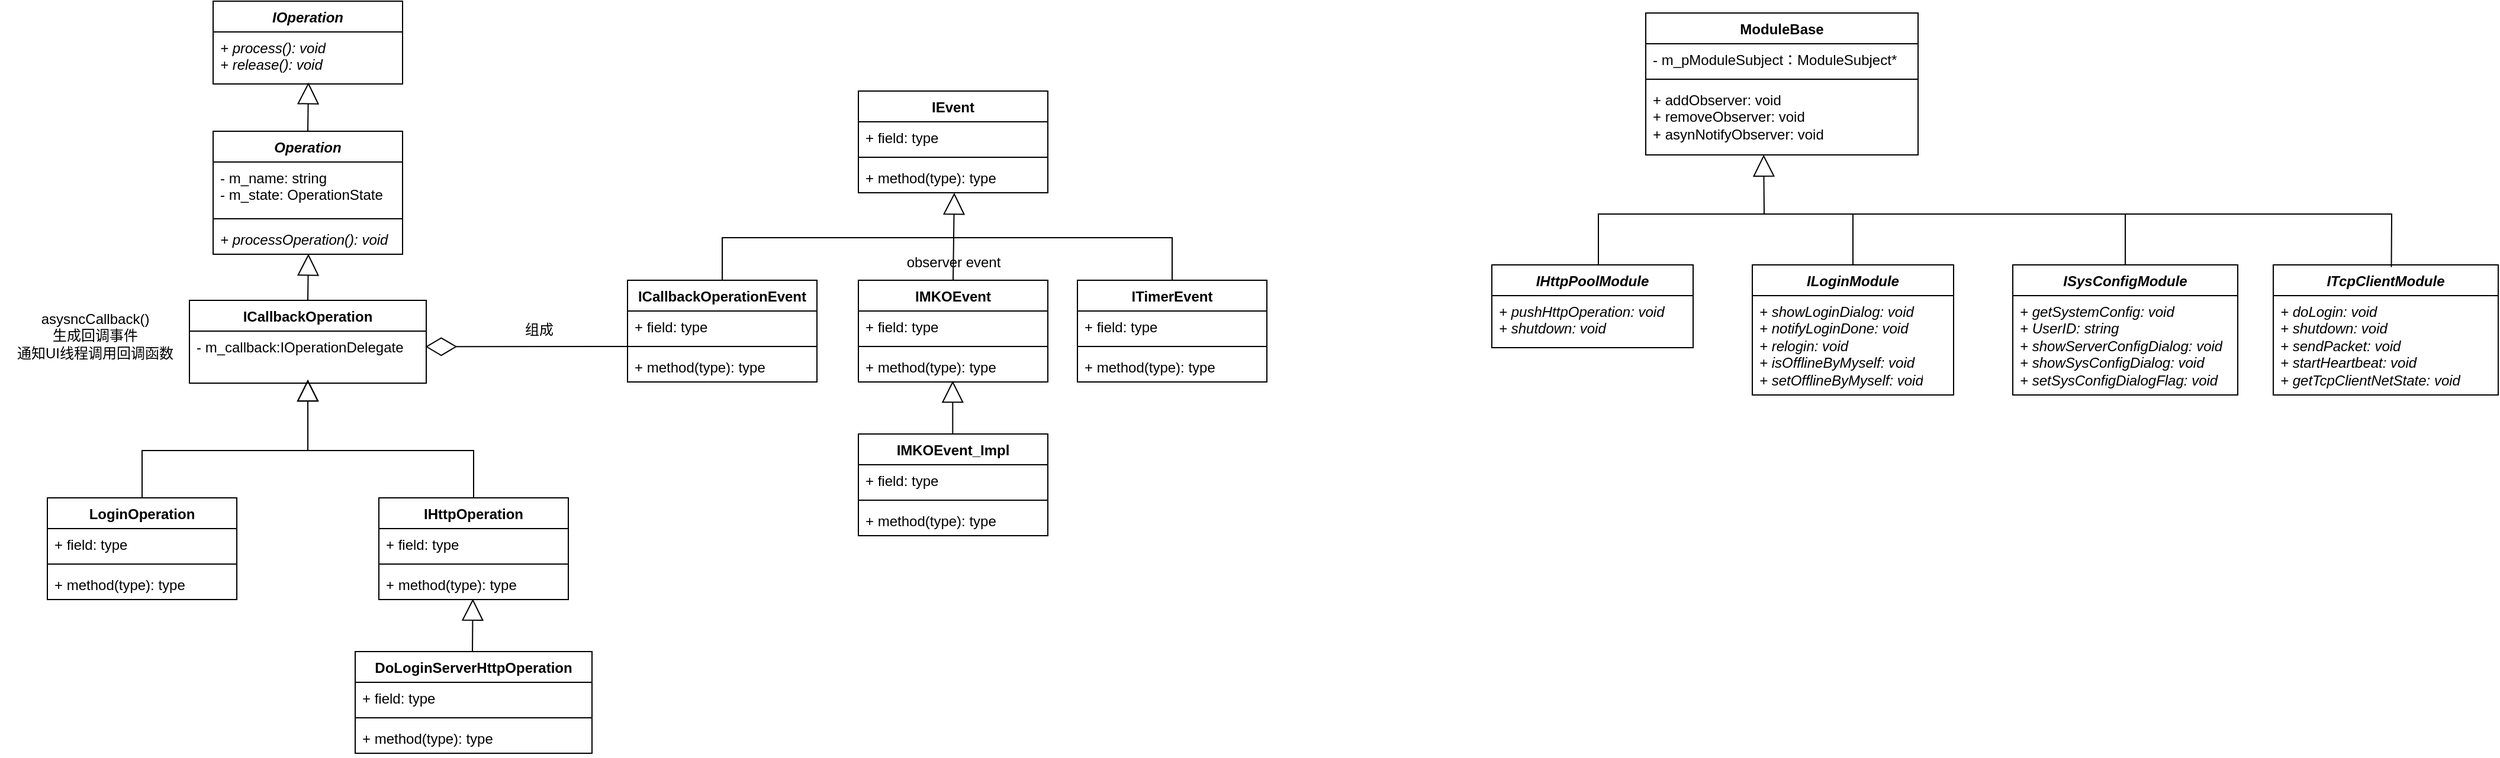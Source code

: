 <mxfile version="24.7.8">
  <diagram name="第 1 页" id="TiUcTzkpdyk3yZOjxuos">
    <mxGraphModel dx="1434" dy="836" grid="1" gridSize="10" guides="1" tooltips="1" connect="1" arrows="1" fold="1" page="1" pageScale="1" pageWidth="1169" pageHeight="827" math="0" shadow="0">
      <root>
        <mxCell id="0" />
        <mxCell id="1" parent="0" />
        <mxCell id="0tE8cKSyxGMmRXLi_Se2-9" value="&lt;i&gt;Operation&lt;/i&gt;" style="swimlane;fontStyle=1;align=center;verticalAlign=top;childLayout=stackLayout;horizontal=1;startSize=26;horizontalStack=0;resizeParent=1;resizeParentMax=0;resizeLast=0;collapsible=1;marginBottom=0;whiteSpace=wrap;html=1;" parent="1" vertex="1">
          <mxGeometry x="220" y="170" width="160" height="104" as="geometry" />
        </mxCell>
        <mxCell id="0tE8cKSyxGMmRXLi_Se2-10" value="- m_name: string&lt;div&gt;- m_state: OperationState&lt;/div&gt;" style="text;strokeColor=none;fillColor=none;align=left;verticalAlign=top;spacingLeft=4;spacingRight=4;overflow=hidden;rotatable=0;points=[[0,0.5],[1,0.5]];portConstraint=eastwest;whiteSpace=wrap;html=1;" parent="0tE8cKSyxGMmRXLi_Se2-9" vertex="1">
          <mxGeometry y="26" width="160" height="44" as="geometry" />
        </mxCell>
        <mxCell id="0tE8cKSyxGMmRXLi_Se2-11" value="" style="line;strokeWidth=1;fillColor=none;align=left;verticalAlign=middle;spacingTop=-1;spacingLeft=3;spacingRight=3;rotatable=0;labelPosition=right;points=[];portConstraint=eastwest;strokeColor=inherit;" parent="0tE8cKSyxGMmRXLi_Se2-9" vertex="1">
          <mxGeometry y="70" width="160" height="8" as="geometry" />
        </mxCell>
        <mxCell id="0tE8cKSyxGMmRXLi_Se2-12" value="&lt;i&gt;+ processOperation(): void&lt;/i&gt;" style="text;strokeColor=none;fillColor=none;align=left;verticalAlign=top;spacingLeft=4;spacingRight=4;overflow=hidden;rotatable=0;points=[[0,0.5],[1,0.5]];portConstraint=eastwest;whiteSpace=wrap;html=1;" parent="0tE8cKSyxGMmRXLi_Se2-9" vertex="1">
          <mxGeometry y="78" width="160" height="26" as="geometry" />
        </mxCell>
        <mxCell id="0tE8cKSyxGMmRXLi_Se2-13" value="&lt;i&gt;IOperation&lt;/i&gt;" style="swimlane;fontStyle=1;align=center;verticalAlign=top;childLayout=stackLayout;horizontal=1;startSize=26;horizontalStack=0;resizeParent=1;resizeParentMax=0;resizeLast=0;collapsible=1;marginBottom=0;whiteSpace=wrap;html=1;" parent="1" vertex="1">
          <mxGeometry x="220" y="60" width="160" height="70" as="geometry" />
        </mxCell>
        <mxCell id="0tE8cKSyxGMmRXLi_Se2-16" value="&lt;i&gt;+ process(): void&lt;/i&gt;&lt;div&gt;&lt;i&gt;+ release(): void&lt;br&gt;&lt;/i&gt;&lt;/div&gt;" style="text;strokeColor=none;fillColor=none;align=left;verticalAlign=top;spacingLeft=4;spacingRight=4;overflow=hidden;rotatable=0;points=[[0,0.5],[1,0.5]];portConstraint=eastwest;whiteSpace=wrap;html=1;" parent="0tE8cKSyxGMmRXLi_Se2-13" vertex="1">
          <mxGeometry y="26" width="160" height="44" as="geometry" />
        </mxCell>
        <mxCell id="0tE8cKSyxGMmRXLi_Se2-19" value="" style="endArrow=block;endSize=16;endFill=0;html=1;rounded=0;exitX=0.5;exitY=0;exitDx=0;exitDy=0;entryX=0.503;entryY=0.969;entryDx=0;entryDy=0;entryPerimeter=0;" parent="1" source="0tE8cKSyxGMmRXLi_Se2-9" edge="1" target="0tE8cKSyxGMmRXLi_Se2-16">
          <mxGeometry width="160" relative="1" as="geometry">
            <mxPoint x="220" y="286" as="sourcePoint" />
            <mxPoint x="302" y="140" as="targetPoint" />
          </mxGeometry>
        </mxCell>
        <mxCell id="0tE8cKSyxGMmRXLi_Se2-25" value="&lt;span style=&quot;background-color: initial;&quot;&gt;ICallbackOperationEvent&lt;/span&gt;" style="swimlane;fontStyle=1;align=center;verticalAlign=top;childLayout=stackLayout;horizontal=1;startSize=26;horizontalStack=0;resizeParent=1;resizeParentMax=0;resizeLast=0;collapsible=1;marginBottom=0;whiteSpace=wrap;html=1;" parent="1" vertex="1">
          <mxGeometry x="570" y="296" width="160" height="86" as="geometry" />
        </mxCell>
        <mxCell id="0tE8cKSyxGMmRXLi_Se2-26" value="+ field: type" style="text;strokeColor=none;fillColor=none;align=left;verticalAlign=top;spacingLeft=4;spacingRight=4;overflow=hidden;rotatable=0;points=[[0,0.5],[1,0.5]];portConstraint=eastwest;whiteSpace=wrap;html=1;" parent="0tE8cKSyxGMmRXLi_Se2-25" vertex="1">
          <mxGeometry y="26" width="160" height="26" as="geometry" />
        </mxCell>
        <mxCell id="0tE8cKSyxGMmRXLi_Se2-27" value="" style="line;strokeWidth=1;fillColor=none;align=left;verticalAlign=middle;spacingTop=-1;spacingLeft=3;spacingRight=3;rotatable=0;labelPosition=right;points=[];portConstraint=eastwest;strokeColor=inherit;" parent="0tE8cKSyxGMmRXLi_Se2-25" vertex="1">
          <mxGeometry y="52" width="160" height="8" as="geometry" />
        </mxCell>
        <mxCell id="0tE8cKSyxGMmRXLi_Se2-28" value="+ method(type): type" style="text;strokeColor=none;fillColor=none;align=left;verticalAlign=top;spacingLeft=4;spacingRight=4;overflow=hidden;rotatable=0;points=[[0,0.5],[1,0.5]];portConstraint=eastwest;whiteSpace=wrap;html=1;" parent="0tE8cKSyxGMmRXLi_Se2-25" vertex="1">
          <mxGeometry y="60" width="160" height="26" as="geometry" />
        </mxCell>
        <mxCell id="0tE8cKSyxGMmRXLi_Se2-29" value="IEvent" style="swimlane;fontStyle=1;align=center;verticalAlign=top;childLayout=stackLayout;horizontal=1;startSize=26;horizontalStack=0;resizeParent=1;resizeParentMax=0;resizeLast=0;collapsible=1;marginBottom=0;whiteSpace=wrap;html=1;" parent="1" vertex="1">
          <mxGeometry x="765" y="136" width="160" height="86" as="geometry" />
        </mxCell>
        <mxCell id="0tE8cKSyxGMmRXLi_Se2-30" value="+ field: type" style="text;strokeColor=none;fillColor=none;align=left;verticalAlign=top;spacingLeft=4;spacingRight=4;overflow=hidden;rotatable=0;points=[[0,0.5],[1,0.5]];portConstraint=eastwest;whiteSpace=wrap;html=1;" parent="0tE8cKSyxGMmRXLi_Se2-29" vertex="1">
          <mxGeometry y="26" width="160" height="26" as="geometry" />
        </mxCell>
        <mxCell id="0tE8cKSyxGMmRXLi_Se2-31" value="" style="line;strokeWidth=1;fillColor=none;align=left;verticalAlign=middle;spacingTop=-1;spacingLeft=3;spacingRight=3;rotatable=0;labelPosition=right;points=[];portConstraint=eastwest;strokeColor=inherit;" parent="0tE8cKSyxGMmRXLi_Se2-29" vertex="1">
          <mxGeometry y="52" width="160" height="8" as="geometry" />
        </mxCell>
        <mxCell id="0tE8cKSyxGMmRXLi_Se2-32" value="+ method(type): type" style="text;strokeColor=none;fillColor=none;align=left;verticalAlign=top;spacingLeft=4;spacingRight=4;overflow=hidden;rotatable=0;points=[[0,0.5],[1,0.5]];portConstraint=eastwest;whiteSpace=wrap;html=1;" parent="0tE8cKSyxGMmRXLi_Se2-29" vertex="1">
          <mxGeometry y="60" width="160" height="26" as="geometry" />
        </mxCell>
        <mxCell id="KeHWz8IUv0lWX7vgZlp7-1" value="ICallbackOperation" style="swimlane;fontStyle=1;align=center;verticalAlign=top;childLayout=stackLayout;horizontal=1;startSize=26;horizontalStack=0;resizeParent=1;resizeParentMax=0;resizeLast=0;collapsible=1;marginBottom=0;whiteSpace=wrap;html=1;" vertex="1" parent="1">
          <mxGeometry x="200" y="313" width="200" height="70" as="geometry" />
        </mxCell>
        <mxCell id="KeHWz8IUv0lWX7vgZlp7-4" value="- m_callback:IOperationDelegate" style="text;strokeColor=none;fillColor=none;align=left;verticalAlign=top;spacingLeft=4;spacingRight=4;overflow=hidden;rotatable=0;points=[[0,0.5],[1,0.5]];portConstraint=eastwest;whiteSpace=wrap;html=1;" vertex="1" parent="KeHWz8IUv0lWX7vgZlp7-1">
          <mxGeometry y="26" width="200" height="44" as="geometry" />
        </mxCell>
        <mxCell id="KeHWz8IUv0lWX7vgZlp7-5" value="" style="endArrow=block;endSize=16;endFill=0;html=1;rounded=0;exitX=0.5;exitY=0;exitDx=0;exitDy=0;entryX=0.503;entryY=0.985;entryDx=0;entryDy=0;entryPerimeter=0;" edge="1" parent="1" source="KeHWz8IUv0lWX7vgZlp7-1" target="0tE8cKSyxGMmRXLi_Se2-12">
          <mxGeometry width="160" relative="1" as="geometry">
            <mxPoint x="310" y="190" as="sourcePoint" />
            <mxPoint x="300" y="270" as="targetPoint" />
          </mxGeometry>
        </mxCell>
        <mxCell id="KeHWz8IUv0lWX7vgZlp7-6" value="LoginOperation" style="swimlane;fontStyle=1;align=center;verticalAlign=top;childLayout=stackLayout;horizontal=1;startSize=26;horizontalStack=0;resizeParent=1;resizeParentMax=0;resizeLast=0;collapsible=1;marginBottom=0;whiteSpace=wrap;html=1;" vertex="1" parent="1">
          <mxGeometry x="80" y="480" width="160" height="86" as="geometry" />
        </mxCell>
        <mxCell id="KeHWz8IUv0lWX7vgZlp7-7" value="+ field: type" style="text;strokeColor=none;fillColor=none;align=left;verticalAlign=top;spacingLeft=4;spacingRight=4;overflow=hidden;rotatable=0;points=[[0,0.5],[1,0.5]];portConstraint=eastwest;whiteSpace=wrap;html=1;" vertex="1" parent="KeHWz8IUv0lWX7vgZlp7-6">
          <mxGeometry y="26" width="160" height="26" as="geometry" />
        </mxCell>
        <mxCell id="KeHWz8IUv0lWX7vgZlp7-8" value="" style="line;strokeWidth=1;fillColor=none;align=left;verticalAlign=middle;spacingTop=-1;spacingLeft=3;spacingRight=3;rotatable=0;labelPosition=right;points=[];portConstraint=eastwest;strokeColor=inherit;" vertex="1" parent="KeHWz8IUv0lWX7vgZlp7-6">
          <mxGeometry y="52" width="160" height="8" as="geometry" />
        </mxCell>
        <mxCell id="KeHWz8IUv0lWX7vgZlp7-9" value="+ method(type): type" style="text;strokeColor=none;fillColor=none;align=left;verticalAlign=top;spacingLeft=4;spacingRight=4;overflow=hidden;rotatable=0;points=[[0,0.5],[1,0.5]];portConstraint=eastwest;whiteSpace=wrap;html=1;" vertex="1" parent="KeHWz8IUv0lWX7vgZlp7-6">
          <mxGeometry y="60" width="160" height="26" as="geometry" />
        </mxCell>
        <mxCell id="KeHWz8IUv0lWX7vgZlp7-10" value="IHttpOperation" style="swimlane;fontStyle=1;align=center;verticalAlign=top;childLayout=stackLayout;horizontal=1;startSize=26;horizontalStack=0;resizeParent=1;resizeParentMax=0;resizeLast=0;collapsible=1;marginBottom=0;whiteSpace=wrap;html=1;" vertex="1" parent="1">
          <mxGeometry x="360" y="480" width="160" height="86" as="geometry" />
        </mxCell>
        <mxCell id="KeHWz8IUv0lWX7vgZlp7-11" value="+ field: type" style="text;strokeColor=none;fillColor=none;align=left;verticalAlign=top;spacingLeft=4;spacingRight=4;overflow=hidden;rotatable=0;points=[[0,0.5],[1,0.5]];portConstraint=eastwest;whiteSpace=wrap;html=1;" vertex="1" parent="KeHWz8IUv0lWX7vgZlp7-10">
          <mxGeometry y="26" width="160" height="26" as="geometry" />
        </mxCell>
        <mxCell id="KeHWz8IUv0lWX7vgZlp7-12" value="" style="line;strokeWidth=1;fillColor=none;align=left;verticalAlign=middle;spacingTop=-1;spacingLeft=3;spacingRight=3;rotatable=0;labelPosition=right;points=[];portConstraint=eastwest;strokeColor=inherit;" vertex="1" parent="KeHWz8IUv0lWX7vgZlp7-10">
          <mxGeometry y="52" width="160" height="8" as="geometry" />
        </mxCell>
        <mxCell id="KeHWz8IUv0lWX7vgZlp7-13" value="+ method(type): type" style="text;strokeColor=none;fillColor=none;align=left;verticalAlign=top;spacingLeft=4;spacingRight=4;overflow=hidden;rotatable=0;points=[[0,0.5],[1,0.5]];portConstraint=eastwest;whiteSpace=wrap;html=1;" vertex="1" parent="KeHWz8IUv0lWX7vgZlp7-10">
          <mxGeometry y="60" width="160" height="26" as="geometry" />
        </mxCell>
        <mxCell id="KeHWz8IUv0lWX7vgZlp7-14" value="DoLoginServerHttpOperation" style="swimlane;fontStyle=1;align=center;verticalAlign=top;childLayout=stackLayout;horizontal=1;startSize=26;horizontalStack=0;resizeParent=1;resizeParentMax=0;resizeLast=0;collapsible=1;marginBottom=0;whiteSpace=wrap;html=1;" vertex="1" parent="1">
          <mxGeometry x="340" y="610" width="200" height="86" as="geometry" />
        </mxCell>
        <mxCell id="KeHWz8IUv0lWX7vgZlp7-15" value="+ field: type" style="text;strokeColor=none;fillColor=none;align=left;verticalAlign=top;spacingLeft=4;spacingRight=4;overflow=hidden;rotatable=0;points=[[0,0.5],[1,0.5]];portConstraint=eastwest;whiteSpace=wrap;html=1;" vertex="1" parent="KeHWz8IUv0lWX7vgZlp7-14">
          <mxGeometry y="26" width="200" height="26" as="geometry" />
        </mxCell>
        <mxCell id="KeHWz8IUv0lWX7vgZlp7-16" value="" style="line;strokeWidth=1;fillColor=none;align=left;verticalAlign=middle;spacingTop=-1;spacingLeft=3;spacingRight=3;rotatable=0;labelPosition=right;points=[];portConstraint=eastwest;strokeColor=inherit;" vertex="1" parent="KeHWz8IUv0lWX7vgZlp7-14">
          <mxGeometry y="52" width="200" height="8" as="geometry" />
        </mxCell>
        <mxCell id="KeHWz8IUv0lWX7vgZlp7-17" value="+ method(type): type" style="text;strokeColor=none;fillColor=none;align=left;verticalAlign=top;spacingLeft=4;spacingRight=4;overflow=hidden;rotatable=0;points=[[0,0.5],[1,0.5]];portConstraint=eastwest;whiteSpace=wrap;html=1;" vertex="1" parent="KeHWz8IUv0lWX7vgZlp7-14">
          <mxGeometry y="60" width="200" height="26" as="geometry" />
        </mxCell>
        <mxCell id="KeHWz8IUv0lWX7vgZlp7-18" value="" style="endArrow=block;endSize=16;endFill=0;html=1;rounded=0;exitX=0.5;exitY=0;exitDx=0;exitDy=0;" edge="1" parent="1" source="KeHWz8IUv0lWX7vgZlp7-6">
          <mxGeometry width="160" relative="1" as="geometry">
            <mxPoint x="299.71" y="436" as="sourcePoint" />
            <mxPoint x="300" y="380" as="targetPoint" />
            <Array as="points">
              <mxPoint x="160" y="440" />
              <mxPoint x="300" y="440" />
            </Array>
          </mxGeometry>
        </mxCell>
        <mxCell id="KeHWz8IUv0lWX7vgZlp7-19" value="" style="endArrow=block;endSize=16;endFill=0;html=1;rounded=0;exitX=0.5;exitY=0;exitDx=0;exitDy=0;" edge="1" parent="1" source="KeHWz8IUv0lWX7vgZlp7-10">
          <mxGeometry width="160" relative="1" as="geometry">
            <mxPoint x="440" y="476" as="sourcePoint" />
            <mxPoint x="300" y="380" as="targetPoint" />
            <Array as="points">
              <mxPoint x="440" y="440" />
              <mxPoint x="300" y="440" />
            </Array>
          </mxGeometry>
        </mxCell>
        <mxCell id="KeHWz8IUv0lWX7vgZlp7-20" value="" style="endArrow=block;endSize=16;endFill=0;html=1;rounded=0;entryX=0.496;entryY=0.974;entryDx=0;entryDy=0;entryPerimeter=0;" edge="1" parent="1" target="KeHWz8IUv0lWX7vgZlp7-13">
          <mxGeometry width="160" relative="1" as="geometry">
            <mxPoint x="439" y="610" as="sourcePoint" />
            <mxPoint x="439.83" y="580" as="targetPoint" />
          </mxGeometry>
        </mxCell>
        <mxCell id="KeHWz8IUv0lWX7vgZlp7-21" value="asysncCallback()&lt;div&gt;生成回调事件&lt;/div&gt;&lt;div&gt;通知UI线程调用回调函数&lt;/div&gt;" style="text;html=1;align=center;verticalAlign=middle;resizable=0;points=[];autosize=1;strokeColor=none;fillColor=none;" vertex="1" parent="1">
          <mxGeometry x="40" y="313" width="160" height="60" as="geometry" />
        </mxCell>
        <mxCell id="KeHWz8IUv0lWX7vgZlp7-45" value="IMKOEvent" style="swimlane;fontStyle=1;align=center;verticalAlign=top;childLayout=stackLayout;horizontal=1;startSize=26;horizontalStack=0;resizeParent=1;resizeParentMax=0;resizeLast=0;collapsible=1;marginBottom=0;whiteSpace=wrap;html=1;" vertex="1" parent="1">
          <mxGeometry x="765" y="296" width="160" height="86" as="geometry" />
        </mxCell>
        <mxCell id="KeHWz8IUv0lWX7vgZlp7-46" value="+ field: type" style="text;strokeColor=none;fillColor=none;align=left;verticalAlign=top;spacingLeft=4;spacingRight=4;overflow=hidden;rotatable=0;points=[[0,0.5],[1,0.5]];portConstraint=eastwest;whiteSpace=wrap;html=1;" vertex="1" parent="KeHWz8IUv0lWX7vgZlp7-45">
          <mxGeometry y="26" width="160" height="26" as="geometry" />
        </mxCell>
        <mxCell id="KeHWz8IUv0lWX7vgZlp7-47" value="" style="line;strokeWidth=1;fillColor=none;align=left;verticalAlign=middle;spacingTop=-1;spacingLeft=3;spacingRight=3;rotatable=0;labelPosition=right;points=[];portConstraint=eastwest;strokeColor=inherit;" vertex="1" parent="KeHWz8IUv0lWX7vgZlp7-45">
          <mxGeometry y="52" width="160" height="8" as="geometry" />
        </mxCell>
        <mxCell id="KeHWz8IUv0lWX7vgZlp7-48" value="+ method(type): type" style="text;strokeColor=none;fillColor=none;align=left;verticalAlign=top;spacingLeft=4;spacingRight=4;overflow=hidden;rotatable=0;points=[[0,0.5],[1,0.5]];portConstraint=eastwest;whiteSpace=wrap;html=1;" vertex="1" parent="KeHWz8IUv0lWX7vgZlp7-45">
          <mxGeometry y="60" width="160" height="26" as="geometry" />
        </mxCell>
        <mxCell id="KeHWz8IUv0lWX7vgZlp7-49" value="" style="endArrow=block;endSize=16;endFill=0;html=1;rounded=0;exitX=0.5;exitY=0;exitDx=0;exitDy=0;" edge="1" parent="1" source="KeHWz8IUv0lWX7vgZlp7-45">
          <mxGeometry width="160" relative="1" as="geometry">
            <mxPoint x="670" y="306" as="sourcePoint" />
            <mxPoint x="846" y="222" as="targetPoint" />
          </mxGeometry>
        </mxCell>
        <mxCell id="KeHWz8IUv0lWX7vgZlp7-51" value="IMKOEvent_Impl" style="swimlane;fontStyle=1;align=center;verticalAlign=top;childLayout=stackLayout;horizontal=1;startSize=26;horizontalStack=0;resizeParent=1;resizeParentMax=0;resizeLast=0;collapsible=1;marginBottom=0;whiteSpace=wrap;html=1;" vertex="1" parent="1">
          <mxGeometry x="765" y="426" width="160" height="86" as="geometry" />
        </mxCell>
        <mxCell id="KeHWz8IUv0lWX7vgZlp7-52" value="+ field: type" style="text;strokeColor=none;fillColor=none;align=left;verticalAlign=top;spacingLeft=4;spacingRight=4;overflow=hidden;rotatable=0;points=[[0,0.5],[1,0.5]];portConstraint=eastwest;whiteSpace=wrap;html=1;" vertex="1" parent="KeHWz8IUv0lWX7vgZlp7-51">
          <mxGeometry y="26" width="160" height="26" as="geometry" />
        </mxCell>
        <mxCell id="KeHWz8IUv0lWX7vgZlp7-53" value="" style="line;strokeWidth=1;fillColor=none;align=left;verticalAlign=middle;spacingTop=-1;spacingLeft=3;spacingRight=3;rotatable=0;labelPosition=right;points=[];portConstraint=eastwest;strokeColor=inherit;" vertex="1" parent="KeHWz8IUv0lWX7vgZlp7-51">
          <mxGeometry y="52" width="160" height="8" as="geometry" />
        </mxCell>
        <mxCell id="KeHWz8IUv0lWX7vgZlp7-54" value="+ method(type): type" style="text;strokeColor=none;fillColor=none;align=left;verticalAlign=top;spacingLeft=4;spacingRight=4;overflow=hidden;rotatable=0;points=[[0,0.5],[1,0.5]];portConstraint=eastwest;whiteSpace=wrap;html=1;" vertex="1" parent="KeHWz8IUv0lWX7vgZlp7-51">
          <mxGeometry y="60" width="160" height="26" as="geometry" />
        </mxCell>
        <mxCell id="KeHWz8IUv0lWX7vgZlp7-55" value="" style="endArrow=block;endSize=16;endFill=0;html=1;rounded=0;exitX=0.5;exitY=0;exitDx=0;exitDy=0;entryX=0.503;entryY=0.969;entryDx=0;entryDy=0;entryPerimeter=0;" edge="1" parent="1">
          <mxGeometry width="160" relative="1" as="geometry">
            <mxPoint x="844.66" y="426" as="sourcePoint" />
            <mxPoint x="844.66" y="381" as="targetPoint" />
          </mxGeometry>
        </mxCell>
        <mxCell id="KeHWz8IUv0lWX7vgZlp7-64" value="ModuleBase" style="swimlane;fontStyle=1;align=center;verticalAlign=top;childLayout=stackLayout;horizontal=1;startSize=26;horizontalStack=0;resizeParent=1;resizeParentMax=0;resizeLast=0;collapsible=1;marginBottom=0;whiteSpace=wrap;html=1;" vertex="1" parent="1">
          <mxGeometry x="1430" y="70" width="230" height="120" as="geometry" />
        </mxCell>
        <mxCell id="KeHWz8IUv0lWX7vgZlp7-65" value="- m_pModuleSubject：ModuleSubject*" style="text;strokeColor=none;fillColor=none;align=left;verticalAlign=top;spacingLeft=4;spacingRight=4;overflow=hidden;rotatable=0;points=[[0,0.5],[1,0.5]];portConstraint=eastwest;whiteSpace=wrap;html=1;" vertex="1" parent="KeHWz8IUv0lWX7vgZlp7-64">
          <mxGeometry y="26" width="230" height="26" as="geometry" />
        </mxCell>
        <mxCell id="KeHWz8IUv0lWX7vgZlp7-66" value="" style="line;strokeWidth=1;fillColor=none;align=left;verticalAlign=middle;spacingTop=-1;spacingLeft=3;spacingRight=3;rotatable=0;labelPosition=right;points=[];portConstraint=eastwest;strokeColor=inherit;" vertex="1" parent="KeHWz8IUv0lWX7vgZlp7-64">
          <mxGeometry y="52" width="230" height="8" as="geometry" />
        </mxCell>
        <mxCell id="KeHWz8IUv0lWX7vgZlp7-67" value="+ addObserver: void&lt;div&gt;+&amp;nbsp;removeObserver: void&lt;/div&gt;&lt;div&gt;+&amp;nbsp;asynNotifyObserver: void&lt;/div&gt;" style="text;strokeColor=none;fillColor=none;align=left;verticalAlign=top;spacingLeft=4;spacingRight=4;overflow=hidden;rotatable=0;points=[[0,0.5],[1,0.5]];portConstraint=eastwest;whiteSpace=wrap;html=1;" vertex="1" parent="KeHWz8IUv0lWX7vgZlp7-64">
          <mxGeometry y="60" width="230" height="60" as="geometry" />
        </mxCell>
        <mxCell id="KeHWz8IUv0lWX7vgZlp7-69" value="" style="endArrow=block;endSize=16;endFill=0;html=1;rounded=0;exitX=0.5;exitY=0;exitDx=0;exitDy=0;entryX=0.433;entryY=0.997;entryDx=0;entryDy=0;entryPerimeter=0;" edge="1" parent="1" source="KeHWz8IUv0lWX7vgZlp7-106" target="KeHWz8IUv0lWX7vgZlp7-67">
          <mxGeometry width="160" relative="1" as="geometry">
            <mxPoint x="1390" y="277" as="sourcePoint" />
            <mxPoint x="1530" y="197" as="targetPoint" />
            <Array as="points">
              <mxPoint x="1605" y="240" />
              <mxPoint x="1530" y="240" />
            </Array>
          </mxGeometry>
        </mxCell>
        <mxCell id="KeHWz8IUv0lWX7vgZlp7-70" value="ITimerEvent" style="swimlane;fontStyle=1;align=center;verticalAlign=top;childLayout=stackLayout;horizontal=1;startSize=26;horizontalStack=0;resizeParent=1;resizeParentMax=0;resizeLast=0;collapsible=1;marginBottom=0;whiteSpace=wrap;html=1;" vertex="1" parent="1">
          <mxGeometry x="950" y="296" width="160" height="86" as="geometry" />
        </mxCell>
        <mxCell id="KeHWz8IUv0lWX7vgZlp7-71" value="+ field: type" style="text;strokeColor=none;fillColor=none;align=left;verticalAlign=top;spacingLeft=4;spacingRight=4;overflow=hidden;rotatable=0;points=[[0,0.5],[1,0.5]];portConstraint=eastwest;whiteSpace=wrap;html=1;" vertex="1" parent="KeHWz8IUv0lWX7vgZlp7-70">
          <mxGeometry y="26" width="160" height="26" as="geometry" />
        </mxCell>
        <mxCell id="KeHWz8IUv0lWX7vgZlp7-72" value="" style="line;strokeWidth=1;fillColor=none;align=left;verticalAlign=middle;spacingTop=-1;spacingLeft=3;spacingRight=3;rotatable=0;labelPosition=right;points=[];portConstraint=eastwest;strokeColor=inherit;" vertex="1" parent="KeHWz8IUv0lWX7vgZlp7-70">
          <mxGeometry y="52" width="160" height="8" as="geometry" />
        </mxCell>
        <mxCell id="KeHWz8IUv0lWX7vgZlp7-73" value="+ method(type): type" style="text;strokeColor=none;fillColor=none;align=left;verticalAlign=top;spacingLeft=4;spacingRight=4;overflow=hidden;rotatable=0;points=[[0,0.5],[1,0.5]];portConstraint=eastwest;whiteSpace=wrap;html=1;" vertex="1" parent="KeHWz8IUv0lWX7vgZlp7-70">
          <mxGeometry y="60" width="160" height="26" as="geometry" />
        </mxCell>
        <mxCell id="KeHWz8IUv0lWX7vgZlp7-74" value="" style="endArrow=none;html=1;rounded=0;exitX=0.5;exitY=0;exitDx=0;exitDy=0;" edge="1" parent="1" source="0tE8cKSyxGMmRXLi_Se2-25">
          <mxGeometry width="50" height="50" relative="1" as="geometry">
            <mxPoint x="650" y="240" as="sourcePoint" />
            <mxPoint x="850" y="260" as="targetPoint" />
            <Array as="points">
              <mxPoint x="650" y="260" />
            </Array>
          </mxGeometry>
        </mxCell>
        <mxCell id="KeHWz8IUv0lWX7vgZlp7-75" value="" style="endArrow=none;html=1;rounded=0;entryX=0.5;entryY=0;entryDx=0;entryDy=0;" edge="1" parent="1" target="KeHWz8IUv0lWX7vgZlp7-70">
          <mxGeometry width="50" height="50" relative="1" as="geometry">
            <mxPoint x="850" y="260" as="sourcePoint" />
            <mxPoint x="1070" y="260" as="targetPoint" />
            <Array as="points">
              <mxPoint x="1030" y="260" />
            </Array>
          </mxGeometry>
        </mxCell>
        <mxCell id="KeHWz8IUv0lWX7vgZlp7-76" value="" style="endArrow=diamondThin;endFill=0;endSize=24;html=1;rounded=0;entryX=0.996;entryY=0.299;entryDx=0;entryDy=0;entryPerimeter=0;" edge="1" parent="1" target="KeHWz8IUv0lWX7vgZlp7-4">
          <mxGeometry width="160" relative="1" as="geometry">
            <mxPoint x="570" y="352" as="sourcePoint" />
            <mxPoint x="585" y="211" as="targetPoint" />
          </mxGeometry>
        </mxCell>
        <mxCell id="KeHWz8IUv0lWX7vgZlp7-77" value="组成" style="text;html=1;align=center;verticalAlign=middle;resizable=0;points=[];autosize=1;strokeColor=none;fillColor=none;" vertex="1" parent="1">
          <mxGeometry x="470" y="323" width="50" height="30" as="geometry" />
        </mxCell>
        <mxCell id="KeHWz8IUv0lWX7vgZlp7-102" value="&lt;i&gt;IHttpPoolModule&lt;/i&gt;" style="swimlane;fontStyle=1;align=center;verticalAlign=top;childLayout=stackLayout;horizontal=1;startSize=26;horizontalStack=0;resizeParent=1;resizeParentMax=0;resizeLast=0;collapsible=1;marginBottom=0;whiteSpace=wrap;html=1;" vertex="1" parent="1">
          <mxGeometry x="1300" y="283" width="170" height="70" as="geometry" />
        </mxCell>
        <mxCell id="KeHWz8IUv0lWX7vgZlp7-105" value="&lt;i&gt;+ pushHttpOperation: void&lt;/i&gt;&lt;div&gt;&lt;i&gt;+&amp;nbsp;shutdown: void&lt;/i&gt;&lt;/div&gt;" style="text;strokeColor=none;fillColor=none;align=left;verticalAlign=top;spacingLeft=4;spacingRight=4;overflow=hidden;rotatable=0;points=[[0,0.5],[1,0.5]];portConstraint=eastwest;whiteSpace=wrap;html=1;" vertex="1" parent="KeHWz8IUv0lWX7vgZlp7-102">
          <mxGeometry y="26" width="170" height="44" as="geometry" />
        </mxCell>
        <mxCell id="KeHWz8IUv0lWX7vgZlp7-106" value="&lt;i&gt;ILoginModule&lt;/i&gt;" style="swimlane;fontStyle=1;align=center;verticalAlign=top;childLayout=stackLayout;horizontal=1;startSize=26;horizontalStack=0;resizeParent=1;resizeParentMax=0;resizeLast=0;collapsible=1;marginBottom=0;whiteSpace=wrap;html=1;" vertex="1" parent="1">
          <mxGeometry x="1520" y="283" width="170" height="110" as="geometry" />
        </mxCell>
        <mxCell id="KeHWz8IUv0lWX7vgZlp7-107" value="&lt;i&gt;+ showLoginDialog: void&lt;/i&gt;&lt;div&gt;&lt;i&gt;+ notifyLoginDone: void&lt;/i&gt;&lt;/div&gt;&lt;div&gt;&lt;i&gt;+&amp;nbsp;&lt;/i&gt;&lt;span style=&quot;background-color: initial;&quot;&gt;&lt;i&gt;relogin: void&lt;/i&gt;&lt;/span&gt;&lt;/div&gt;&lt;div&gt;&lt;i&gt;+&amp;nbsp;&lt;/i&gt;&lt;span style=&quot;background-color: initial;&quot;&gt;&lt;i&gt;isOfflineByMyself: void&lt;/i&gt;&lt;/span&gt;&lt;span style=&quot;background-color: initial;&quot;&gt;&lt;i&gt;&lt;br&gt;&lt;/i&gt;&lt;/span&gt;&lt;/div&gt;&lt;div&gt;&lt;i&gt;+&amp;nbsp;&lt;/i&gt;&lt;span style=&quot;background-color: initial;&quot;&gt;&lt;i&gt;setOfflineByMyself: void&lt;/i&gt;&lt;/span&gt;&lt;span style=&quot;background-color: initial;&quot;&gt;&lt;i&gt;&lt;br&gt;&lt;/i&gt;&lt;/span&gt;&lt;/div&gt;" style="text;strokeColor=none;fillColor=none;align=left;verticalAlign=top;spacingLeft=4;spacingRight=4;overflow=hidden;rotatable=0;points=[[0,0.5],[1,0.5]];portConstraint=eastwest;whiteSpace=wrap;html=1;" vertex="1" parent="KeHWz8IUv0lWX7vgZlp7-106">
          <mxGeometry y="26" width="170" height="84" as="geometry" />
        </mxCell>
        <mxCell id="KeHWz8IUv0lWX7vgZlp7-108" value="&lt;i&gt;ISysConfigModule&lt;/i&gt;" style="swimlane;fontStyle=1;align=center;verticalAlign=top;childLayout=stackLayout;horizontal=1;startSize=26;horizontalStack=0;resizeParent=1;resizeParentMax=0;resizeLast=0;collapsible=1;marginBottom=0;whiteSpace=wrap;html=1;" vertex="1" parent="1">
          <mxGeometry x="1740" y="283" width="190" height="110" as="geometry" />
        </mxCell>
        <mxCell id="KeHWz8IUv0lWX7vgZlp7-109" value="&lt;i&gt;+ getSystemConfig: void&lt;/i&gt;&lt;div&gt;&lt;i&gt;+ UserID:&amp;nbsp;&lt;/i&gt;&lt;span style=&quot;background-color: initial;&quot;&gt;&lt;i&gt;string&lt;/i&gt;&lt;/span&gt;&lt;/div&gt;&lt;div&gt;&lt;i&gt;+&amp;nbsp;&lt;/i&gt;&lt;span style=&quot;background-color: initial;&quot;&gt;&lt;i&gt;showServerConfigDialog: void&lt;/i&gt;&lt;/span&gt;&lt;/div&gt;&lt;div&gt;&lt;i&gt;+&amp;nbsp;&lt;/i&gt;&lt;span style=&quot;background-color: initial;&quot;&gt;&lt;i&gt;showSysConfigDialog: void&lt;/i&gt;&lt;/span&gt;&lt;span style=&quot;background-color: initial;&quot;&gt;&lt;i&gt;&lt;br&gt;&lt;/i&gt;&lt;/span&gt;&lt;/div&gt;&lt;div&gt;&lt;i&gt;+&amp;nbsp;&lt;/i&gt;&lt;span style=&quot;background-color: initial;&quot;&gt;&lt;i&gt;setSysConfigDialogFlag: void&lt;/i&gt;&lt;/span&gt;&lt;span style=&quot;background-color: initial;&quot;&gt;&lt;i&gt;&lt;br&gt;&lt;/i&gt;&lt;/span&gt;&lt;/div&gt;" style="text;strokeColor=none;fillColor=none;align=left;verticalAlign=top;spacingLeft=4;spacingRight=4;overflow=hidden;rotatable=0;points=[[0,0.5],[1,0.5]];portConstraint=eastwest;whiteSpace=wrap;html=1;" vertex="1" parent="KeHWz8IUv0lWX7vgZlp7-108">
          <mxGeometry y="26" width="190" height="84" as="geometry" />
        </mxCell>
        <mxCell id="KeHWz8IUv0lWX7vgZlp7-110" value="&lt;i&gt;ITcpClientModule&lt;/i&gt;" style="swimlane;fontStyle=1;align=center;verticalAlign=top;childLayout=stackLayout;horizontal=1;startSize=26;horizontalStack=0;resizeParent=1;resizeParentMax=0;resizeLast=0;collapsible=1;marginBottom=0;whiteSpace=wrap;html=1;" vertex="1" parent="1">
          <mxGeometry x="1960" y="283" width="190" height="110" as="geometry" />
        </mxCell>
        <mxCell id="KeHWz8IUv0lWX7vgZlp7-111" value="&lt;i&gt;+ doLogin: void&lt;/i&gt;&lt;div&gt;&lt;i&gt;+ shutdown:&amp;nbsp;&lt;/i&gt;&lt;span style=&quot;background-color: initial;&quot;&gt;&lt;i&gt;void&lt;/i&gt;&lt;/span&gt;&lt;/div&gt;&lt;div&gt;&lt;i&gt;+&amp;nbsp;&lt;/i&gt;&lt;span style=&quot;background-color: initial;&quot;&gt;&lt;i&gt;sendPacket: void&lt;/i&gt;&lt;/span&gt;&lt;/div&gt;&lt;div&gt;&lt;i&gt;+&amp;nbsp;&lt;/i&gt;&lt;span style=&quot;background-color: initial;&quot;&gt;&lt;i&gt;startHeartbeat: void&lt;/i&gt;&lt;/span&gt;&lt;span style=&quot;background-color: initial;&quot;&gt;&lt;i&gt;&lt;br&gt;&lt;/i&gt;&lt;/span&gt;&lt;/div&gt;&lt;div&gt;&lt;i&gt;+&amp;nbsp;&lt;/i&gt;&lt;span style=&quot;background-color: initial;&quot;&gt;&lt;i&gt;getTcpClientNetState: void&lt;/i&gt;&lt;/span&gt;&lt;span style=&quot;background-color: initial;&quot;&gt;&lt;i&gt;&lt;br&gt;&lt;/i&gt;&lt;/span&gt;&lt;/div&gt;" style="text;strokeColor=none;fillColor=none;align=left;verticalAlign=top;spacingLeft=4;spacingRight=4;overflow=hidden;rotatable=0;points=[[0,0.5],[1,0.5]];portConstraint=eastwest;whiteSpace=wrap;html=1;" vertex="1" parent="KeHWz8IUv0lWX7vgZlp7-110">
          <mxGeometry y="26" width="190" height="84" as="geometry" />
        </mxCell>
        <mxCell id="KeHWz8IUv0lWX7vgZlp7-112" value="" style="endArrow=none;html=1;rounded=0;exitX=0.5;exitY=0;exitDx=0;exitDy=0;" edge="1" parent="1">
          <mxGeometry width="50" height="50" relative="1" as="geometry">
            <mxPoint x="1390" y="283" as="sourcePoint" />
            <mxPoint x="1530" y="240" as="targetPoint" />
            <Array as="points">
              <mxPoint x="1390" y="240" />
            </Array>
          </mxGeometry>
        </mxCell>
        <mxCell id="KeHWz8IUv0lWX7vgZlp7-113" value="" style="endArrow=none;html=1;rounded=0;exitX=0.5;exitY=0;exitDx=0;exitDy=0;" edge="1" parent="1" source="KeHWz8IUv0lWX7vgZlp7-108">
          <mxGeometry width="50" height="50" relative="1" as="geometry">
            <mxPoint x="1580" y="253" as="sourcePoint" />
            <mxPoint x="1600" y="240" as="targetPoint" />
            <Array as="points">
              <mxPoint x="1835" y="240" />
            </Array>
          </mxGeometry>
        </mxCell>
        <mxCell id="KeHWz8IUv0lWX7vgZlp7-114" value="" style="endArrow=none;html=1;rounded=0;exitX=0.525;exitY=0.017;exitDx=0;exitDy=0;exitPerimeter=0;" edge="1" parent="1" source="KeHWz8IUv0lWX7vgZlp7-110">
          <mxGeometry width="50" height="50" relative="1" as="geometry">
            <mxPoint x="2060" y="280" as="sourcePoint" />
            <mxPoint x="1830" y="240" as="targetPoint" />
            <Array as="points">
              <mxPoint x="2060" y="240" />
            </Array>
          </mxGeometry>
        </mxCell>
        <mxCell id="KeHWz8IUv0lWX7vgZlp7-115" value="observer event" style="text;html=1;align=center;verticalAlign=middle;resizable=0;points=[];autosize=1;strokeColor=none;fillColor=none;" vertex="1" parent="1">
          <mxGeometry x="795" y="266" width="100" height="30" as="geometry" />
        </mxCell>
      </root>
    </mxGraphModel>
  </diagram>
</mxfile>

